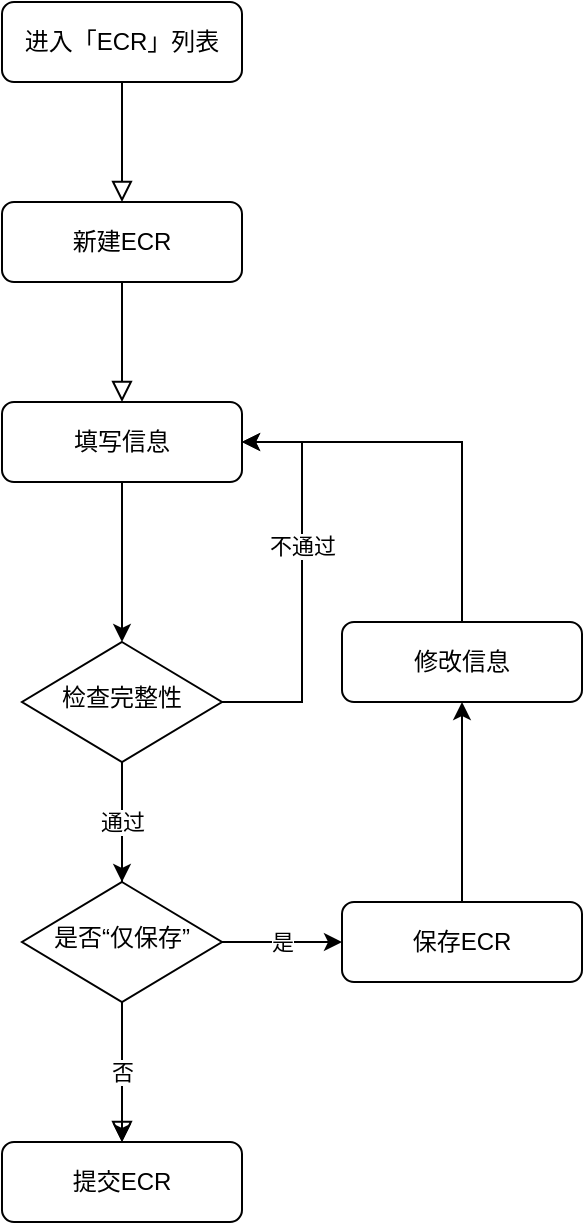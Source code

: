 <mxfile version="21.1.1" type="github">
  <diagram id="C5RBs43oDa-KdzZeNtuy" name="Page-1">
    <mxGraphModel dx="529" dy="447" grid="1" gridSize="10" guides="1" tooltips="1" connect="1" arrows="1" fold="1" page="1" pageScale="1" pageWidth="827" pageHeight="1169" math="0" shadow="0">
      <root>
        <mxCell id="WIyWlLk6GJQsqaUBKTNV-0" />
        <mxCell id="WIyWlLk6GJQsqaUBKTNV-1" parent="WIyWlLk6GJQsqaUBKTNV-0" />
        <mxCell id="WIyWlLk6GJQsqaUBKTNV-2" value="" style="rounded=0;html=1;jettySize=auto;orthogonalLoop=1;fontSize=11;endArrow=block;endFill=0;endSize=8;strokeWidth=1;shadow=0;labelBackgroundColor=none;edgeStyle=orthogonalEdgeStyle;entryX=0.5;entryY=0;entryDx=0;entryDy=0;" parent="WIyWlLk6GJQsqaUBKTNV-1" source="WIyWlLk6GJQsqaUBKTNV-3" target="PS0G0DzjisteA0FW4SNG-20" edge="1">
          <mxGeometry relative="1" as="geometry">
            <mxPoint x="220" y="170" as="targetPoint" />
          </mxGeometry>
        </mxCell>
        <mxCell id="WIyWlLk6GJQsqaUBKTNV-3" value="进入「ECR」列表" style="rounded=1;whiteSpace=wrap;html=1;fontSize=12;glass=0;strokeWidth=1;shadow=0;" parent="WIyWlLk6GJQsqaUBKTNV-1" vertex="1">
          <mxGeometry x="160" y="80" width="120" height="40" as="geometry" />
        </mxCell>
        <mxCell id="WIyWlLk6GJQsqaUBKTNV-4" value="" style="rounded=0;html=1;jettySize=auto;orthogonalLoop=1;fontSize=11;endArrow=block;endFill=0;endSize=8;strokeWidth=1;shadow=0;labelBackgroundColor=none;edgeStyle=orthogonalEdgeStyle;exitX=0.5;exitY=1;exitDx=0;exitDy=0;entryX=0.5;entryY=0;entryDx=0;entryDy=0;" parent="WIyWlLk6GJQsqaUBKTNV-1" source="PS0G0DzjisteA0FW4SNG-20" target="PS0G0DzjisteA0FW4SNG-22" edge="1">
          <mxGeometry y="20" relative="1" as="geometry">
            <mxPoint as="offset" />
            <mxPoint x="220" y="230" as="sourcePoint" />
            <mxPoint x="220.0" y="280" as="targetPoint" />
          </mxGeometry>
        </mxCell>
        <mxCell id="WIyWlLk6GJQsqaUBKTNV-8" value="" style="rounded=0;html=1;jettySize=auto;orthogonalLoop=1;fontSize=11;endArrow=block;endFill=0;endSize=8;strokeWidth=1;shadow=0;labelBackgroundColor=none;edgeStyle=orthogonalEdgeStyle;exitX=0.5;exitY=1;exitDx=0;exitDy=0;" parent="WIyWlLk6GJQsqaUBKTNV-1" source="PS0G0DzjisteA0FW4SNG-0" target="WIyWlLk6GJQsqaUBKTNV-11" edge="1">
          <mxGeometry x="-0.334" y="30" relative="1" as="geometry">
            <mxPoint as="offset" />
          </mxGeometry>
        </mxCell>
        <mxCell id="PS0G0DzjisteA0FW4SNG-1" style="edgeStyle=orthogonalEdgeStyle;rounded=0;orthogonalLoop=1;jettySize=auto;html=1;entryX=0.5;entryY=0;entryDx=0;entryDy=0;exitX=0.5;exitY=1;exitDx=0;exitDy=0;" parent="WIyWlLk6GJQsqaUBKTNV-1" source="PS0G0DzjisteA0FW4SNG-22" target="PS0G0DzjisteA0FW4SNG-0" edge="1">
          <mxGeometry relative="1" as="geometry">
            <mxPoint x="220.0" y="340" as="sourcePoint" />
          </mxGeometry>
        </mxCell>
        <mxCell id="WIyWlLk6GJQsqaUBKTNV-11" value="提交ECR" style="rounded=1;whiteSpace=wrap;html=1;fontSize=12;glass=0;strokeWidth=1;shadow=0;" parent="WIyWlLk6GJQsqaUBKTNV-1" vertex="1">
          <mxGeometry x="160" y="650" width="120" height="40" as="geometry" />
        </mxCell>
        <mxCell id="PS0G0DzjisteA0FW4SNG-2" style="edgeStyle=orthogonalEdgeStyle;rounded=0;orthogonalLoop=1;jettySize=auto;html=1;entryX=1;entryY=0.5;entryDx=0;entryDy=0;exitX=1;exitY=0.5;exitDx=0;exitDy=0;" parent="WIyWlLk6GJQsqaUBKTNV-1" source="PS0G0DzjisteA0FW4SNG-0" target="PS0G0DzjisteA0FW4SNG-22" edge="1">
          <mxGeometry relative="1" as="geometry">
            <mxPoint x="270.0" y="310" as="targetPoint" />
            <Array as="points">
              <mxPoint x="310" y="430" />
              <mxPoint x="310" y="300" />
            </Array>
          </mxGeometry>
        </mxCell>
        <mxCell id="PS0G0DzjisteA0FW4SNG-3" value="不通过" style="edgeLabel;html=1;align=center;verticalAlign=middle;resizable=0;points=[];" parent="PS0G0DzjisteA0FW4SNG-2" vertex="1" connectable="0">
          <mxGeometry relative="1" as="geometry">
            <mxPoint y="-18" as="offset" />
          </mxGeometry>
        </mxCell>
        <mxCell id="PS0G0DzjisteA0FW4SNG-8" value="是" style="edgeStyle=orthogonalEdgeStyle;rounded=0;orthogonalLoop=1;jettySize=auto;html=1;entryX=0;entryY=0.5;entryDx=0;entryDy=0;exitX=1;exitY=0.5;exitDx=0;exitDy=0;" parent="WIyWlLk6GJQsqaUBKTNV-1" source="PS0G0DzjisteA0FW4SNG-18" target="PS0G0DzjisteA0FW4SNG-7" edge="1">
          <mxGeometry relative="1" as="geometry" />
        </mxCell>
        <mxCell id="PS0G0DzjisteA0FW4SNG-17" value="否" style="edgeStyle=orthogonalEdgeStyle;rounded=0;orthogonalLoop=1;jettySize=auto;html=1;" parent="WIyWlLk6GJQsqaUBKTNV-1" source="PS0G0DzjisteA0FW4SNG-18" target="WIyWlLk6GJQsqaUBKTNV-11" edge="1">
          <mxGeometry relative="1" as="geometry" />
        </mxCell>
        <mxCell id="PS0G0DzjisteA0FW4SNG-0" value="检查完整性" style="rhombus;whiteSpace=wrap;html=1;shadow=0;fontFamily=Helvetica;fontSize=12;align=center;strokeWidth=1;spacing=6;spacingTop=-4;" parent="WIyWlLk6GJQsqaUBKTNV-1" vertex="1">
          <mxGeometry x="170" y="400" width="100" height="60" as="geometry" />
        </mxCell>
        <mxCell id="PS0G0DzjisteA0FW4SNG-10" style="edgeStyle=orthogonalEdgeStyle;rounded=0;orthogonalLoop=1;jettySize=auto;html=1;entryX=1;entryY=0.5;entryDx=0;entryDy=0;exitX=0.5;exitY=0;exitDx=0;exitDy=0;" parent="WIyWlLk6GJQsqaUBKTNV-1" source="PS0G0DzjisteA0FW4SNG-24" target="PS0G0DzjisteA0FW4SNG-22" edge="1">
          <mxGeometry relative="1" as="geometry">
            <mxPoint x="380" y="370.0" as="sourcePoint" />
            <mxPoint x="270.0" y="310" as="targetPoint" />
            <Array as="points" />
          </mxGeometry>
        </mxCell>
        <mxCell id="PS0G0DzjisteA0FW4SNG-14" style="edgeStyle=orthogonalEdgeStyle;rounded=0;orthogonalLoop=1;jettySize=auto;html=1;entryX=0.5;entryY=1;entryDx=0;entryDy=0;" parent="WIyWlLk6GJQsqaUBKTNV-1" source="PS0G0DzjisteA0FW4SNG-7" edge="1" target="PS0G0DzjisteA0FW4SNG-24">
          <mxGeometry relative="1" as="geometry">
            <mxPoint x="380" y="430.0" as="targetPoint" />
            <Array as="points" />
          </mxGeometry>
        </mxCell>
        <mxCell id="PS0G0DzjisteA0FW4SNG-7" value="保存ECR" style="rounded=1;whiteSpace=wrap;html=1;fontSize=12;glass=0;strokeWidth=1;shadow=0;" parent="WIyWlLk6GJQsqaUBKTNV-1" vertex="1">
          <mxGeometry x="330" y="530" width="120" height="40" as="geometry" />
        </mxCell>
        <mxCell id="PS0G0DzjisteA0FW4SNG-15" style="edgeStyle=orthogonalEdgeStyle;rounded=0;orthogonalLoop=1;jettySize=auto;html=1;exitX=0.5;exitY=1;exitDx=0;exitDy=0;" parent="WIyWlLk6GJQsqaUBKTNV-1" edge="1">
          <mxGeometry relative="1" as="geometry">
            <mxPoint x="220.0" y="340" as="sourcePoint" />
            <mxPoint x="220.0" y="340" as="targetPoint" />
          </mxGeometry>
        </mxCell>
        <mxCell id="PS0G0DzjisteA0FW4SNG-19" value="通过" style="edgeStyle=orthogonalEdgeStyle;rounded=0;orthogonalLoop=1;jettySize=auto;html=1;" parent="WIyWlLk6GJQsqaUBKTNV-1" source="PS0G0DzjisteA0FW4SNG-0" target="PS0G0DzjisteA0FW4SNG-18" edge="1">
          <mxGeometry relative="1" as="geometry">
            <mxPoint x="220" y="460" as="sourcePoint" />
            <mxPoint x="220" y="564" as="targetPoint" />
          </mxGeometry>
        </mxCell>
        <mxCell id="PS0G0DzjisteA0FW4SNG-18" value="是否“仅保存”" style="rhombus;whiteSpace=wrap;html=1;shadow=0;fontFamily=Helvetica;fontSize=12;align=center;strokeWidth=1;spacing=6;spacingTop=-4;" parent="WIyWlLk6GJQsqaUBKTNV-1" vertex="1">
          <mxGeometry x="170" y="520" width="100" height="60" as="geometry" />
        </mxCell>
        <mxCell id="PS0G0DzjisteA0FW4SNG-20" value="新建ECR" style="rounded=1;whiteSpace=wrap;html=1;fontSize=12;glass=0;strokeWidth=1;shadow=0;" parent="WIyWlLk6GJQsqaUBKTNV-1" vertex="1">
          <mxGeometry x="160" y="180" width="120" height="40" as="geometry" />
        </mxCell>
        <mxCell id="PS0G0DzjisteA0FW4SNG-22" value="填写信息" style="rounded=1;whiteSpace=wrap;html=1;fontSize=12;glass=0;strokeWidth=1;shadow=0;" parent="WIyWlLk6GJQsqaUBKTNV-1" vertex="1">
          <mxGeometry x="160" y="280" width="120" height="40" as="geometry" />
        </mxCell>
        <mxCell id="PS0G0DzjisteA0FW4SNG-24" value="修改信息" style="rounded=1;whiteSpace=wrap;html=1;fontSize=12;glass=0;strokeWidth=1;shadow=0;" parent="WIyWlLk6GJQsqaUBKTNV-1" vertex="1">
          <mxGeometry x="330" y="390" width="120" height="40" as="geometry" />
        </mxCell>
      </root>
    </mxGraphModel>
  </diagram>
</mxfile>

